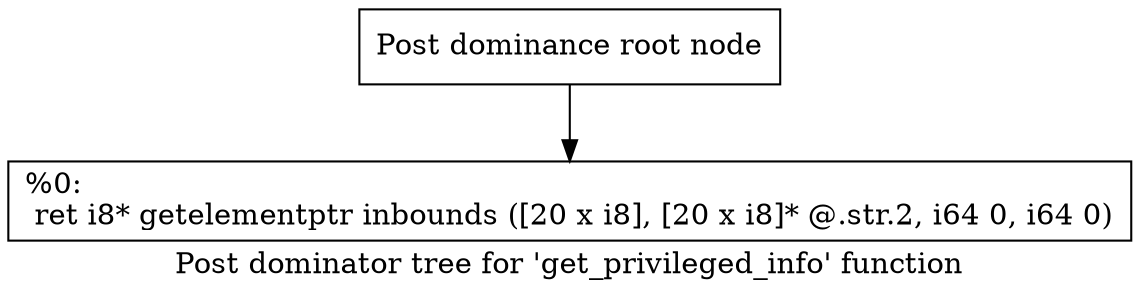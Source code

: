 digraph "Post dominator tree for 'get_privileged_info' function" {
	label="Post dominator tree for 'get_privileged_info' function";

	Node0x18de370 [shape=record,label="{Post dominance root node}"];
	Node0x18de370 -> Node0x18de890;
	Node0x18de890 [shape=record,label="{%0:\l  ret i8* getelementptr inbounds ([20 x i8], [20 x i8]* @.str.2, i64 0, i64 0)\l}"];
}

